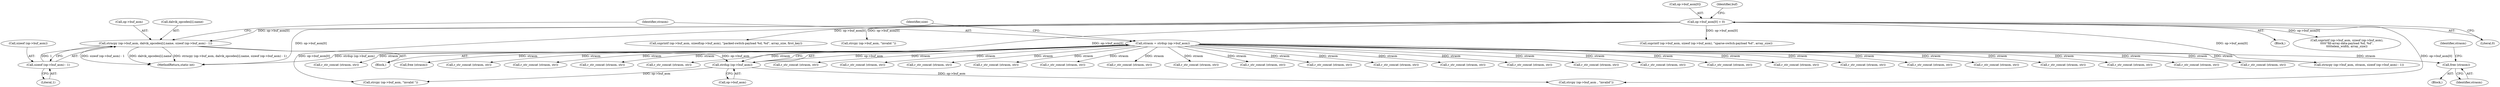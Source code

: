digraph "0_radare2_f41e941341e44aa86edd4483c4487ec09a074257@API" {
"1002125" [label="(Call,free (strasm))"];
"1000375" [label="(Call,strasm = strdup (op->buf_asm))"];
"1000377" [label="(Call,strdup (op->buf_asm))"];
"1000360" [label="(Call,strncpy (op->buf_asm, dalvik_opcodes[i].name, sizeof (op->buf_asm) - 1))"];
"1000159" [label="(Call,op->buf_asm[0] = 0)"];
"1000369" [label="(Call,sizeof (op->buf_asm) - 1)"];
"1000899" [label="(Call,r_str_concat (strasm, str))"];
"1002128" [label="(Identifier,strasm)"];
"1002202" [label="(MethodReturn,static int)"];
"1000160" [label="(Call,op->buf_asm[0])"];
"1001775" [label="(Call,r_str_concat (strasm, str))"];
"1002198" [label="(Call,free (strasm))"];
"1001179" [label="(Call,r_str_concat (strasm, str))"];
"1000693" [label="(Call,r_str_concat (strasm, str))"];
"1000541" [label="(Call,r_str_concat (strasm, str))"];
"1000394" [label="(Block,)"];
"1000382" [label="(Identifier,size)"];
"1001612" [label="(Call,r_str_concat (strasm, str))"];
"1000360" [label="(Call,strncpy (op->buf_asm, dalvik_opcodes[i].name, sizeof (op->buf_asm) - 1))"];
"1000216" [label="(Call,snprintf (op->buf_asm, sizeof(op->buf_asm), \"packed-switch-payload %d, %d\", array_size, first_key))"];
"1002172" [label="(Call,strcpy (op->buf_asm, \"invalid \"))"];
"1002161" [label="(Call,strcpy (op->buf_asm , \"invalid\"))"];
"1000255" [label="(Call,snprintf (op->buf_asm, sizeof (op->buf_asm), \"sparse-switch-payload %d\", array_size))"];
"1000359" [label="(Block,)"];
"1002126" [label="(Identifier,strasm)"];
"1002125" [label="(Call,free (strasm))"];
"1000375" [label="(Call,strasm = strdup (op->buf_asm))"];
"1000946" [label="(Call,r_str_concat (strasm, str))"];
"1001014" [label="(Call,r_str_concat (strasm, str))"];
"1001502" [label="(Call,r_str_concat (strasm, str))"];
"1000169" [label="(Identifier,buf)"];
"1000378" [label="(Call,op->buf_asm)"];
"1000919" [label="(Call,r_str_concat (strasm, str))"];
"1000131" [label="(Block,)"];
"1000423" [label="(Call,r_str_concat (strasm, str))"];
"1000575" [label="(Call,r_str_concat (strasm, str))"];
"1000843" [label="(Call,r_str_concat (strasm, str))"];
"1000491" [label="(Call,r_str_concat (strasm, str))"];
"1001364" [label="(Call,r_str_concat (strasm, str))"];
"1000455" [label="(Call,r_str_concat (strasm, str))"];
"1000376" [label="(Identifier,strasm)"];
"1000885" [label="(Call,r_str_concat (strasm, str))"];
"1000771" [label="(Call,r_str_concat (strasm, str))"];
"1001239" [label="(Call,r_str_concat (strasm, str))"];
"1002136" [label="(Call,strncpy (op->buf_asm, strasm, sizeof (op->buf_asm) - 1))"];
"1000369" [label="(Call,sizeof (op->buf_asm) - 1)"];
"1001715" [label="(Call,r_str_concat (strasm, str))"];
"1001053" [label="(Call,r_str_concat (strasm, str))"];
"1000159" [label="(Call,op->buf_asm[0] = 0)"];
"1000321" [label="(Call,snprintf (op->buf_asm, sizeof (op->buf_asm),\n\t\t\t\t\t\"fill-array-data-payload %d, %d\",\n\t\t\t\t\telem_width, array_size))"];
"1000370" [label="(Call,sizeof (op->buf_asm))"];
"1000978" [label="(Call,r_str_concat (strasm, str))"];
"1000377" [label="(Call,strdup (op->buf_asm))"];
"1000374" [label="(Literal,1)"];
"1000361" [label="(Call,op->buf_asm)"];
"1001566" [label="(Call,r_str_concat (strasm, str))"];
"1002050" [label="(Call,r_str_concat (strasm, str))"];
"1000638" [label="(Call,r_str_concat (strasm, str))"];
"1001890" [label="(Call,r_str_concat (strasm, str))"];
"1000807" [label="(Call,r_str_concat (strasm, str))"];
"1000165" [label="(Literal,0)"];
"1002120" [label="(Call,strcpy (op->buf_asm, \"invalid \"))"];
"1000511" [label="(Call,r_str_concat (strasm, str))"];
"1000364" [label="(Call,dalvik_opcodes[i].name)"];
"1002125" -> "1000394"  [label="AST: "];
"1002125" -> "1002126"  [label="CFG: "];
"1002126" -> "1002125"  [label="AST: "];
"1002128" -> "1002125"  [label="CFG: "];
"1000375" -> "1002125"  [label="DDG: strasm"];
"1000375" -> "1000359"  [label="AST: "];
"1000375" -> "1000377"  [label="CFG: "];
"1000376" -> "1000375"  [label="AST: "];
"1000377" -> "1000375"  [label="AST: "];
"1000382" -> "1000375"  [label="CFG: "];
"1000375" -> "1002202"  [label="DDG: strdup (op->buf_asm)"];
"1000377" -> "1000375"  [label="DDG: op->buf_asm"];
"1000375" -> "1000423"  [label="DDG: strasm"];
"1000375" -> "1000455"  [label="DDG: strasm"];
"1000375" -> "1000491"  [label="DDG: strasm"];
"1000375" -> "1000511"  [label="DDG: strasm"];
"1000375" -> "1000541"  [label="DDG: strasm"];
"1000375" -> "1000575"  [label="DDG: strasm"];
"1000375" -> "1000638"  [label="DDG: strasm"];
"1000375" -> "1000693"  [label="DDG: strasm"];
"1000375" -> "1000771"  [label="DDG: strasm"];
"1000375" -> "1000807"  [label="DDG: strasm"];
"1000375" -> "1000843"  [label="DDG: strasm"];
"1000375" -> "1000885"  [label="DDG: strasm"];
"1000375" -> "1000899"  [label="DDG: strasm"];
"1000375" -> "1000919"  [label="DDG: strasm"];
"1000375" -> "1000946"  [label="DDG: strasm"];
"1000375" -> "1000978"  [label="DDG: strasm"];
"1000375" -> "1001014"  [label="DDG: strasm"];
"1000375" -> "1001053"  [label="DDG: strasm"];
"1000375" -> "1001179"  [label="DDG: strasm"];
"1000375" -> "1001239"  [label="DDG: strasm"];
"1000375" -> "1001364"  [label="DDG: strasm"];
"1000375" -> "1001502"  [label="DDG: strasm"];
"1000375" -> "1001566"  [label="DDG: strasm"];
"1000375" -> "1001612"  [label="DDG: strasm"];
"1000375" -> "1001715"  [label="DDG: strasm"];
"1000375" -> "1001775"  [label="DDG: strasm"];
"1000375" -> "1001890"  [label="DDG: strasm"];
"1000375" -> "1002050"  [label="DDG: strasm"];
"1000375" -> "1002136"  [label="DDG: strasm"];
"1000375" -> "1002198"  [label="DDG: strasm"];
"1000377" -> "1000378"  [label="CFG: "];
"1000378" -> "1000377"  [label="AST: "];
"1000360" -> "1000377"  [label="DDG: op->buf_asm"];
"1000159" -> "1000377"  [label="DDG: op->buf_asm[0]"];
"1000377" -> "1002120"  [label="DDG: op->buf_asm"];
"1000377" -> "1002161"  [label="DDG: op->buf_asm"];
"1000360" -> "1000359"  [label="AST: "];
"1000360" -> "1000369"  [label="CFG: "];
"1000361" -> "1000360"  [label="AST: "];
"1000364" -> "1000360"  [label="AST: "];
"1000369" -> "1000360"  [label="AST: "];
"1000376" -> "1000360"  [label="CFG: "];
"1000360" -> "1002202"  [label="DDG: sizeof (op->buf_asm) - 1"];
"1000360" -> "1002202"  [label="DDG: dalvik_opcodes[i].name"];
"1000360" -> "1002202"  [label="DDG: strncpy (op->buf_asm, dalvik_opcodes[i].name, sizeof (op->buf_asm) - 1)"];
"1000159" -> "1000360"  [label="DDG: op->buf_asm[0]"];
"1000369" -> "1000360"  [label="DDG: 1"];
"1000159" -> "1000131"  [label="AST: "];
"1000159" -> "1000165"  [label="CFG: "];
"1000160" -> "1000159"  [label="AST: "];
"1000165" -> "1000159"  [label="AST: "];
"1000169" -> "1000159"  [label="CFG: "];
"1000159" -> "1002202"  [label="DDG: op->buf_asm[0]"];
"1000159" -> "1000216"  [label="DDG: op->buf_asm[0]"];
"1000159" -> "1000255"  [label="DDG: op->buf_asm[0]"];
"1000159" -> "1000321"  [label="DDG: op->buf_asm[0]"];
"1000159" -> "1002120"  [label="DDG: op->buf_asm[0]"];
"1000159" -> "1002136"  [label="DDG: op->buf_asm[0]"];
"1000159" -> "1002161"  [label="DDG: op->buf_asm[0]"];
"1000159" -> "1002172"  [label="DDG: op->buf_asm[0]"];
"1000369" -> "1000374"  [label="CFG: "];
"1000370" -> "1000369"  [label="AST: "];
"1000374" -> "1000369"  [label="AST: "];
}
